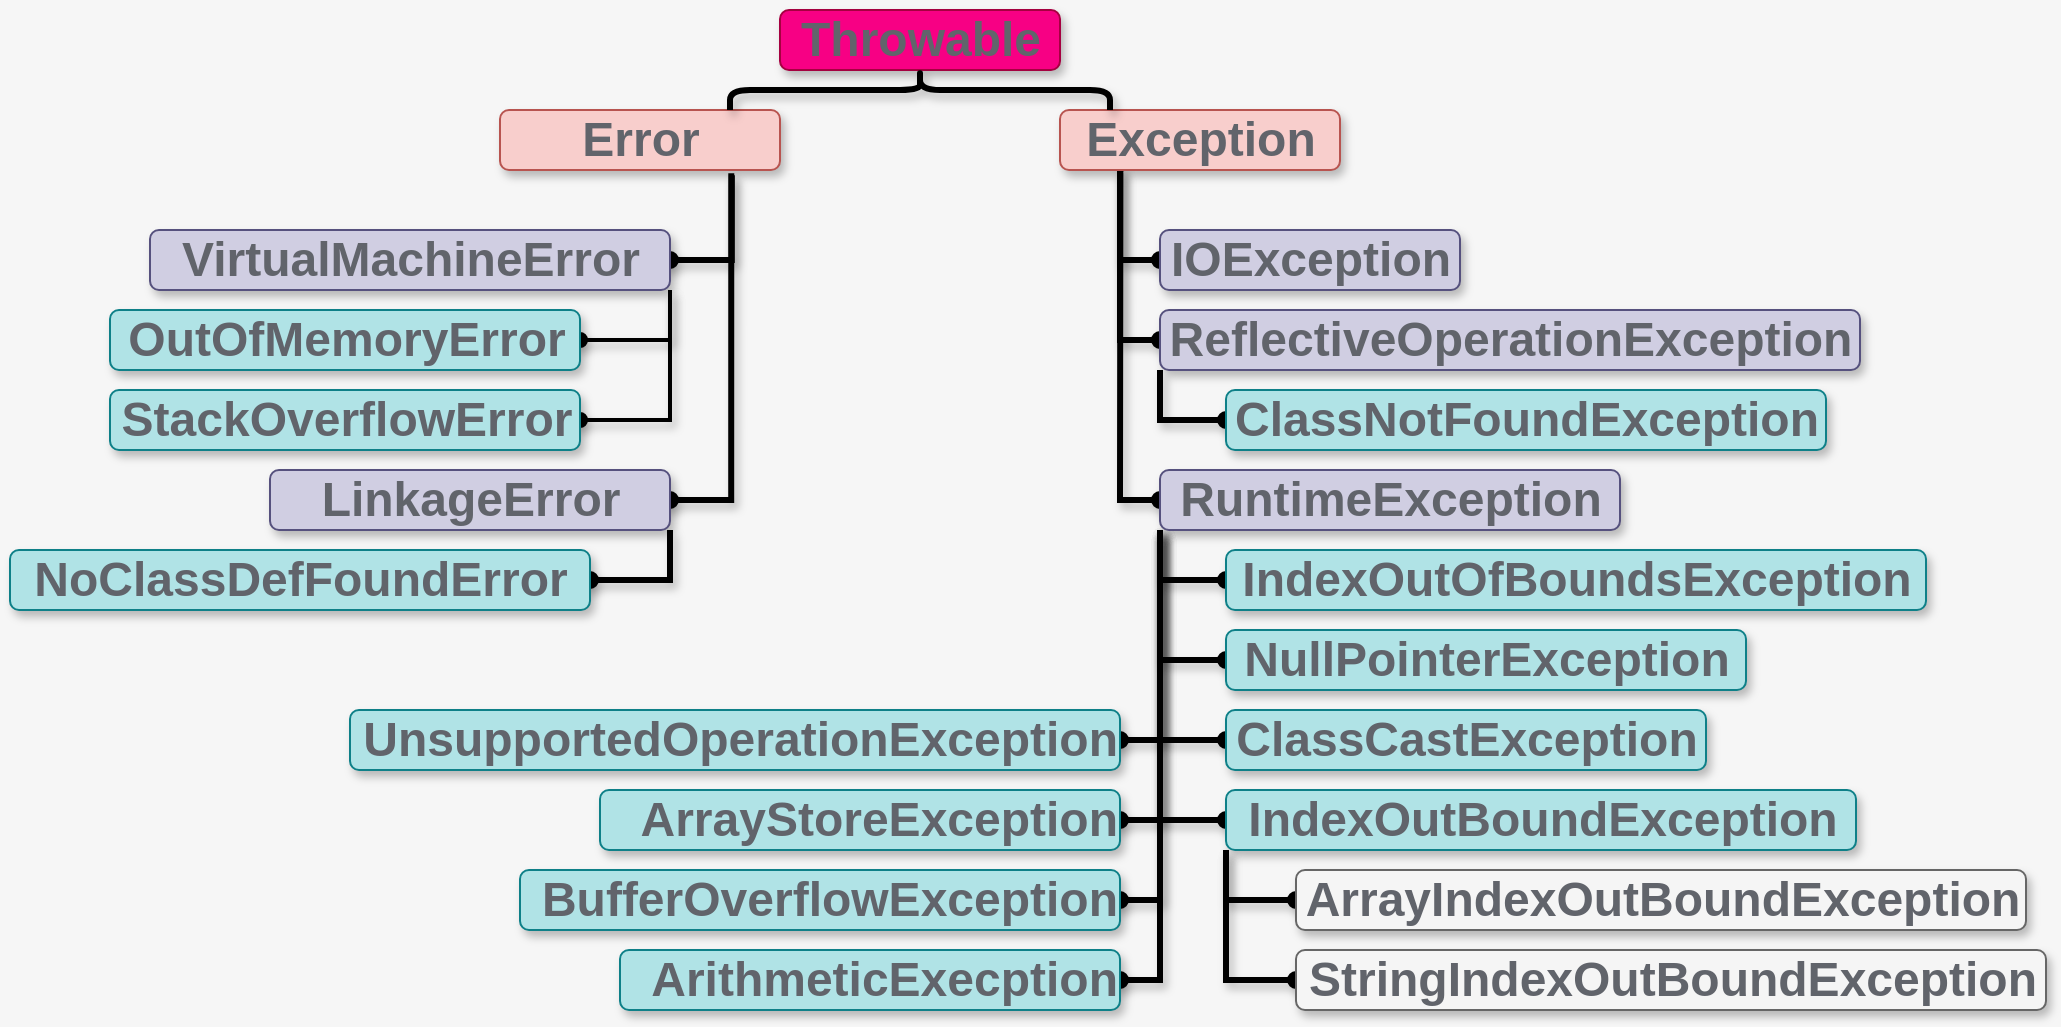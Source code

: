 <mxfile version="13.5.7" type="device"><diagram id="iLVw1tVGSH37ObYfd4QI" name="第 1 页"><mxGraphModel dx="1024" dy="592" grid="1" gridSize="10" guides="1" tooltips="1" connect="1" arrows="1" fold="1" page="1" pageScale="1" pageWidth="827" pageHeight="1169" background="#F6F6F6" math="0" shadow="0"><root><mxCell id="0"/><mxCell id="1" parent="0"/><mxCell id="n2mXlaIhoCmGz_aQuad3-3" value="Throwable" style="text;strokeColor=#A50040;html=1;fontSize=24;fontStyle=1;verticalAlign=middle;align=center;rounded=1;shadow=1;sketch=0;glass=0;fontColor=#61646B;fillColor=#F70084;" parent="1" vertex="1"><mxGeometry x="415" y="40" width="140" height="30" as="geometry"/></mxCell><mxCell id="RMXyEFh6VIswo6iJ5Q8p-22" style="edgeStyle=orthogonalEdgeStyle;rounded=0;sketch=0;orthogonalLoop=1;jettySize=auto;html=1;exitX=0.826;exitY=1.053;exitDx=0;exitDy=0;entryX=1;entryY=0.5;entryDx=0;entryDy=0;shadow=1;endArrow=oval;endFill=1;strokeWidth=3;fontColor=#61646B;exitPerimeter=0;" parent="1" source="n2mXlaIhoCmGz_aQuad3-5" target="n2mXlaIhoCmGz_aQuad3-22" edge="1"><mxGeometry relative="1" as="geometry"/></mxCell><mxCell id="RMXyEFh6VIswo6iJ5Q8p-23" style="edgeStyle=orthogonalEdgeStyle;rounded=0;sketch=0;orthogonalLoop=1;jettySize=auto;html=1;exitX=0.828;exitY=1.089;exitDx=0;exitDy=0;entryX=1;entryY=0.5;entryDx=0;entryDy=0;shadow=1;endArrow=oval;endFill=1;strokeWidth=3;fontColor=#61646B;exitPerimeter=0;" parent="1" source="n2mXlaIhoCmGz_aQuad3-5" target="n2mXlaIhoCmGz_aQuad3-15" edge="1"><mxGeometry relative="1" as="geometry"/></mxCell><mxCell id="n2mXlaIhoCmGz_aQuad3-5" value="Error" style="text;strokeColor=#b85450;fillColor=#f8cecc;html=1;fontSize=24;fontStyle=1;verticalAlign=middle;align=center;rounded=1;shadow=1;glass=0;sketch=0;fontColor=#61646B;" parent="1" vertex="1"><mxGeometry x="275" y="90" width="140" height="30" as="geometry"/></mxCell><mxCell id="RMXyEFh6VIswo6iJ5Q8p-28" style="edgeStyle=orthogonalEdgeStyle;rounded=0;sketch=0;orthogonalLoop=1;jettySize=auto;html=1;exitX=0.222;exitY=0.994;exitDx=0;exitDy=0;entryX=0;entryY=0.5;entryDx=0;entryDy=0;shadow=1;endArrow=oval;endFill=1;strokeWidth=3;fontColor=#61646B;exitPerimeter=0;" parent="1" source="n2mXlaIhoCmGz_aQuad3-7" target="n2mXlaIhoCmGz_aQuad3-30" edge="1"><mxGeometry relative="1" as="geometry"><Array as="points"><mxPoint x="585" y="120"/><mxPoint x="585" y="165"/></Array></mxGeometry></mxCell><mxCell id="RMXyEFh6VIswo6iJ5Q8p-29" style="edgeStyle=orthogonalEdgeStyle;rounded=0;sketch=0;orthogonalLoop=1;jettySize=auto;html=1;entryX=0;entryY=0.5;entryDx=0;entryDy=0;shadow=1;endArrow=oval;endFill=1;strokeWidth=3;fontColor=#61646B;" parent="1" source="n2mXlaIhoCmGz_aQuad3-7" target="n2mXlaIhoCmGz_aQuad3-33" edge="1"><mxGeometry relative="1" as="geometry"><Array as="points"><mxPoint x="585" y="205"/></Array></mxGeometry></mxCell><mxCell id="RMXyEFh6VIswo6iJ5Q8p-30" style="edgeStyle=orthogonalEdgeStyle;rounded=0;sketch=0;orthogonalLoop=1;jettySize=auto;html=1;exitX=0.216;exitY=1.039;exitDx=0;exitDy=0;entryX=0;entryY=0.5;entryDx=0;entryDy=0;shadow=1;endArrow=oval;endFill=1;strokeWidth=3;fontColor=#61646B;exitPerimeter=0;" parent="1" source="n2mXlaIhoCmGz_aQuad3-7" target="n2mXlaIhoCmGz_aQuad3-9" edge="1"><mxGeometry relative="1" as="geometry"><Array as="points"><mxPoint x="585" y="120"/><mxPoint x="585" y="285"/></Array></mxGeometry></mxCell><mxCell id="n2mXlaIhoCmGz_aQuad3-7" value="Exception" style="text;strokeColor=#b85450;fillColor=#f8cecc;html=1;fontSize=24;fontStyle=1;verticalAlign=middle;align=center;rounded=1;shadow=1;glass=0;sketch=0;fontColor=#61646B;" parent="1" vertex="1"><mxGeometry x="555" y="90" width="140" height="30" as="geometry"/></mxCell><mxCell id="RMXyEFh6VIswo6iJ5Q8p-38" style="edgeStyle=orthogonalEdgeStyle;rounded=0;sketch=0;orthogonalLoop=1;jettySize=auto;html=1;exitX=0;exitY=1;exitDx=0;exitDy=0;entryX=0;entryY=0.5;entryDx=0;entryDy=0;shadow=1;endArrow=oval;endFill=1;strokeWidth=3;fontColor=#61646B;" parent="1" source="n2mXlaIhoCmGz_aQuad3-9" target="n2mXlaIhoCmGz_aQuad3-11" edge="1"><mxGeometry relative="1" as="geometry"/></mxCell><mxCell id="RMXyEFh6VIswo6iJ5Q8p-39" style="edgeStyle=orthogonalEdgeStyle;rounded=0;sketch=0;orthogonalLoop=1;jettySize=auto;html=1;exitX=0;exitY=1;exitDx=0;exitDy=0;entryX=0;entryY=0.5;entryDx=0;entryDy=0;shadow=1;endArrow=oval;endFill=1;strokeWidth=3;fontColor=#61646B;" parent="1" source="n2mXlaIhoCmGz_aQuad3-9" target="n2mXlaIhoCmGz_aQuad3-13" edge="1"><mxGeometry relative="1" as="geometry"/></mxCell><mxCell id="RMXyEFh6VIswo6iJ5Q8p-40" style="edgeStyle=orthogonalEdgeStyle;rounded=0;sketch=0;orthogonalLoop=1;jettySize=auto;html=1;exitX=0;exitY=1;exitDx=0;exitDy=0;entryX=0;entryY=0.5;entryDx=0;entryDy=0;shadow=1;endArrow=oval;endFill=1;strokeWidth=3;fontColor=#61646B;" parent="1" source="n2mXlaIhoCmGz_aQuad3-9" target="n2mXlaIhoCmGz_aQuad3-26" edge="1"><mxGeometry relative="1" as="geometry"/></mxCell><mxCell id="RMXyEFh6VIswo6iJ5Q8p-41" style="edgeStyle=orthogonalEdgeStyle;rounded=0;sketch=0;orthogonalLoop=1;jettySize=auto;html=1;exitX=0;exitY=1;exitDx=0;exitDy=0;entryX=0;entryY=0.5;entryDx=0;entryDy=0;shadow=1;endArrow=oval;endFill=1;strokeWidth=3;fontColor=#61646B;" parent="1" source="n2mXlaIhoCmGz_aQuad3-9" target="n2mXlaIhoCmGz_aQuad3-25" edge="1"><mxGeometry relative="1" as="geometry"/></mxCell><mxCell id="RMXyEFh6VIswo6iJ5Q8p-44" style="edgeStyle=orthogonalEdgeStyle;rounded=0;sketch=0;orthogonalLoop=1;jettySize=auto;html=1;exitX=0;exitY=1;exitDx=0;exitDy=0;entryX=0;entryY=0.5;entryDx=0;entryDy=0;shadow=1;endArrow=oval;endFill=1;strokeWidth=3;fontColor=#61646B;" parent="1" source="n2mXlaIhoCmGz_aQuad3-9" target="n2mXlaIhoCmGz_aQuad3-27" edge="1"><mxGeometry relative="1" as="geometry"/></mxCell><mxCell id="RMXyEFh6VIswo6iJ5Q8p-45" style="edgeStyle=orthogonalEdgeStyle;rounded=0;sketch=0;orthogonalLoop=1;jettySize=auto;html=1;exitX=0;exitY=1;exitDx=0;exitDy=0;entryX=0;entryY=0.5;entryDx=0;entryDy=0;shadow=1;endArrow=oval;endFill=1;strokeWidth=3;fontColor=#61646B;" parent="1" source="n2mXlaIhoCmGz_aQuad3-9" target="n2mXlaIhoCmGz_aQuad3-29" edge="1"><mxGeometry relative="1" as="geometry"/></mxCell><mxCell id="RMXyEFh6VIswo6iJ5Q8p-46" style="edgeStyle=orthogonalEdgeStyle;rounded=0;sketch=0;orthogonalLoop=1;jettySize=auto;html=1;exitX=0;exitY=1;exitDx=0;exitDy=0;entryX=0;entryY=0.5;entryDx=0;entryDy=0;shadow=1;endArrow=oval;endFill=1;strokeWidth=3;fontColor=#61646B;" parent="1" source="n2mXlaIhoCmGz_aQuad3-9" target="n2mXlaIhoCmGz_aQuad3-28" edge="1"><mxGeometry relative="1" as="geometry"/></mxCell><mxCell id="RigZWGzzpMEzAmDAiF36-3" style="edgeStyle=orthogonalEdgeStyle;rounded=0;orthogonalLoop=1;jettySize=auto;html=1;exitX=0;exitY=1;exitDx=0;exitDy=0;entryX=0;entryY=0.5;entryDx=0;entryDy=0;shadow=1;fontColor=#61646B;strokeWidth=3;endFill=1;endArrow=oval;sketch=0;" edge="1" parent="1" source="n2mXlaIhoCmGz_aQuad3-9" target="RigZWGzzpMEzAmDAiF36-2"><mxGeometry relative="1" as="geometry"/></mxCell><mxCell id="n2mXlaIhoCmGz_aQuad3-9" value="RuntimeException" style="text;fillColor=#d0cee2;html=1;fontSize=24;fontStyle=1;verticalAlign=middle;align=center;rounded=1;shadow=1;glass=0;sketch=0;strokeColor=#56517e;fontColor=#61646B;" parent="1" vertex="1"><mxGeometry x="605" y="270" width="230" height="30" as="geometry"/></mxCell><mxCell id="n2mXlaIhoCmGz_aQuad3-11" value="IndexOutOfBoundsException" style="text;strokeColor=#0e8088;fillColor=#b0e3e6;html=1;fontSize=24;fontStyle=1;verticalAlign=middle;align=center;rounded=1;shadow=1;glass=0;sketch=0;fontColor=#61646B;" parent="1" vertex="1"><mxGeometry x="638" y="310" width="350" height="30" as="geometry"/></mxCell><mxCell id="n2mXlaIhoCmGz_aQuad3-13" value="NullPointerException" style="text;strokeColor=#0e8088;fillColor=#b0e3e6;html=1;fontSize=24;fontStyle=1;verticalAlign=middle;align=center;rounded=1;shadow=1;glass=0;sketch=0;fontColor=#61646B;" parent="1" vertex="1"><mxGeometry x="638" y="350" width="260" height="30" as="geometry"/></mxCell><mxCell id="RMXyEFh6VIswo6iJ5Q8p-19" style="edgeStyle=orthogonalEdgeStyle;rounded=0;orthogonalLoop=1;jettySize=auto;html=1;exitX=1;exitY=1;exitDx=0;exitDy=0;entryX=1;entryY=0.5;entryDx=0;entryDy=0;endArrow=oval;endFill=1;shadow=1;strokeWidth=2;sketch=0;fontColor=#61646B;" parent="1" source="n2mXlaIhoCmGz_aQuad3-15" target="n2mXlaIhoCmGz_aQuad3-17" edge="1"><mxGeometry relative="1" as="geometry"/></mxCell><mxCell id="RMXyEFh6VIswo6iJ5Q8p-20" style="edgeStyle=orthogonalEdgeStyle;rounded=0;orthogonalLoop=1;jettySize=auto;html=1;exitX=1;exitY=1;exitDx=0;exitDy=0;entryX=1;entryY=0.5;entryDx=0;entryDy=0;endArrow=oval;endFill=1;shadow=1;strokeWidth=2;sketch=0;fontColor=#61646B;" parent="1" source="n2mXlaIhoCmGz_aQuad3-15" target="n2mXlaIhoCmGz_aQuad3-20" edge="1"><mxGeometry relative="1" as="geometry"/></mxCell><mxCell id="n2mXlaIhoCmGz_aQuad3-15" value="VirtualMachineError" style="text;fillColor=#d0cee2;html=1;fontSize=24;fontStyle=1;verticalAlign=middle;align=center;rounded=1;shadow=1;glass=0;sketch=0;strokeColor=#56517e;fontColor=#61646B;" parent="1" vertex="1"><mxGeometry x="100" y="150" width="260" height="30" as="geometry"/></mxCell><mxCell id="n2mXlaIhoCmGz_aQuad3-17" value="OutOfMemoryError" style="text;strokeColor=#0e8088;fillColor=#b0e3e6;html=1;fontSize=24;fontStyle=1;verticalAlign=middle;align=center;rounded=1;shadow=1;glass=0;sketch=0;fontColor=#61646B;" parent="1" vertex="1"><mxGeometry x="80" y="190" width="235" height="30" as="geometry"/></mxCell><mxCell id="n2mXlaIhoCmGz_aQuad3-20" value="StackOverflowError" style="text;strokeColor=#0e8088;fillColor=#b0e3e6;html=1;fontSize=24;fontStyle=1;verticalAlign=middle;align=center;rounded=1;shadow=1;glass=0;sketch=0;fontColor=#61646B;" parent="1" vertex="1"><mxGeometry x="80" y="230" width="235" height="30" as="geometry"/></mxCell><mxCell id="RMXyEFh6VIswo6iJ5Q8p-24" style="edgeStyle=orthogonalEdgeStyle;rounded=0;sketch=0;orthogonalLoop=1;jettySize=auto;html=1;exitX=1;exitY=1;exitDx=0;exitDy=0;entryX=1;entryY=0.5;entryDx=0;entryDy=0;shadow=1;endArrow=oval;endFill=1;strokeWidth=3;fontColor=#61646B;" parent="1" source="n2mXlaIhoCmGz_aQuad3-22" target="n2mXlaIhoCmGz_aQuad3-24" edge="1"><mxGeometry relative="1" as="geometry"/></mxCell><mxCell id="n2mXlaIhoCmGz_aQuad3-22" value="LinkageError" style="text;fillColor=#d0cee2;html=1;fontSize=24;fontStyle=1;verticalAlign=middle;align=center;rounded=1;shadow=1;glass=0;sketch=0;strokeColor=#56517e;fontColor=#61646B;" parent="1" vertex="1"><mxGeometry x="160" y="270" width="200" height="30" as="geometry"/></mxCell><mxCell id="n2mXlaIhoCmGz_aQuad3-24" value="NoClassDefFoundError" style="text;strokeColor=#0e8088;fillColor=#b0e3e6;html=1;fontSize=24;fontStyle=1;verticalAlign=middle;align=center;rounded=1;shadow=1;glass=0;sketch=0;fontColor=#61646B;" parent="1" vertex="1"><mxGeometry x="30" y="310" width="290" height="30" as="geometry"/></mxCell><mxCell id="RMXyEFh6VIswo6iJ5Q8p-49" style="edgeStyle=orthogonalEdgeStyle;rounded=0;sketch=0;orthogonalLoop=1;jettySize=auto;html=1;exitX=0;exitY=1;exitDx=0;exitDy=0;entryX=0;entryY=0.5;entryDx=0;entryDy=0;shadow=1;endArrow=oval;endFill=1;strokeWidth=3;fontColor=#61646B;" parent="1" source="n2mXlaIhoCmGz_aQuad3-25" target="RMXyEFh6VIswo6iJ5Q8p-3" edge="1"><mxGeometry relative="1" as="geometry"/></mxCell><mxCell id="RMXyEFh6VIswo6iJ5Q8p-53" style="edgeStyle=orthogonalEdgeStyle;rounded=0;sketch=0;orthogonalLoop=1;jettySize=auto;html=1;exitX=0;exitY=1;exitDx=0;exitDy=0;entryX=0;entryY=0.5;entryDx=0;entryDy=0;shadow=1;endArrow=oval;endFill=1;strokeWidth=3;fontColor=#61646B;" parent="1" source="n2mXlaIhoCmGz_aQuad3-25" target="RMXyEFh6VIswo6iJ5Q8p-4" edge="1"><mxGeometry relative="1" as="geometry"/></mxCell><mxCell id="n2mXlaIhoCmGz_aQuad3-25" value="IndexOutBoundException" style="text;strokeColor=#0e8088;fillColor=#b0e3e6;html=1;fontSize=24;fontStyle=1;verticalAlign=middle;align=center;rounded=1;shadow=1;glass=0;sketch=0;fontColor=#61646B;" parent="1" vertex="1"><mxGeometry x="638" y="430" width="315" height="30" as="geometry"/></mxCell><mxCell id="n2mXlaIhoCmGz_aQuad3-26" value="ClassCastException" style="text;strokeColor=#0e8088;fillColor=#b0e3e6;html=1;fontSize=24;fontStyle=1;verticalAlign=middle;align=center;rounded=1;shadow=1;glass=0;sketch=0;fontColor=#61646B;" parent="1" vertex="1"><mxGeometry x="638" y="390" width="240" height="30" as="geometry"/></mxCell><mxCell id="n2mXlaIhoCmGz_aQuad3-27" value="ArrayStoreException" style="text;strokeColor=#0e8088;fillColor=#b0e3e6;html=1;fontSize=24;fontStyle=1;verticalAlign=middle;align=right;rounded=1;shadow=1;glass=0;sketch=0;direction=west;fontColor=#61646B;" parent="1" vertex="1"><mxGeometry x="325" y="430" width="260" height="30" as="geometry"/></mxCell><mxCell id="n2mXlaIhoCmGz_aQuad3-28" value="ArithmeticExecption" style="text;strokeColor=#0e8088;fillColor=#b0e3e6;html=1;fontSize=24;fontStyle=1;verticalAlign=middle;align=right;rounded=1;shadow=1;glass=0;sketch=0;direction=west;fontColor=#61646B;" parent="1" vertex="1"><mxGeometry x="335" y="510" width="250" height="30" as="geometry"/></mxCell><mxCell id="n2mXlaIhoCmGz_aQuad3-29" value="BufferOverflowException" style="text;strokeColor=#0e8088;fillColor=#b0e3e6;html=1;fontSize=24;fontStyle=1;verticalAlign=middle;align=right;rounded=1;shadow=1;glass=0;sketch=0;direction=west;fontColor=#61646B;" parent="1" vertex="1"><mxGeometry x="285" y="470" width="300" height="30" as="geometry"/></mxCell><mxCell id="n2mXlaIhoCmGz_aQuad3-30" value="IOException" style="text;fillColor=#d0cee2;html=1;fontSize=24;fontStyle=1;verticalAlign=middle;align=center;rounded=1;shadow=1;glass=0;sketch=0;strokeColor=#56517e;fontColor=#61646B;" parent="1" vertex="1"><mxGeometry x="605" y="150" width="150" height="30" as="geometry"/></mxCell><mxCell id="RMXyEFh6VIswo6iJ5Q8p-58" style="edgeStyle=orthogonalEdgeStyle;rounded=0;sketch=0;orthogonalLoop=1;jettySize=auto;html=1;exitX=0;exitY=1;exitDx=0;exitDy=0;entryX=0;entryY=0.5;entryDx=0;entryDy=0;shadow=1;endArrow=oval;endFill=1;strokeWidth=3;fontColor=#61646B;" parent="1" source="n2mXlaIhoCmGz_aQuad3-33" target="RMXyEFh6VIswo6iJ5Q8p-57" edge="1"><mxGeometry relative="1" as="geometry"/></mxCell><mxCell id="n2mXlaIhoCmGz_aQuad3-33" value="ReflectiveOperationException" style="text;fillColor=#d0cee2;html=1;fontSize=24;fontStyle=1;verticalAlign=middle;align=center;rounded=1;shadow=1;glass=0;sketch=0;strokeColor=#56517e;fontColor=#61646B;" parent="1" vertex="1"><mxGeometry x="605" y="190" width="350" height="30" as="geometry"/></mxCell><mxCell id="RMXyEFh6VIswo6iJ5Q8p-3" value="ArrayIndexOutBoundException" style="text;strokeColor=#666666;fillColor=#f5f5f5;html=1;fontSize=24;fontStyle=1;verticalAlign=middle;align=center;rounded=1;shadow=1;glass=0;sketch=0;fontColor=#61646B;" parent="1" vertex="1"><mxGeometry x="673" y="470" width="365" height="30" as="geometry"/></mxCell><mxCell id="RMXyEFh6VIswo6iJ5Q8p-4" value="StringIndexOutBoundException" style="text;strokeColor=#666666;fillColor=#f5f5f5;html=1;fontSize=24;fontStyle=1;verticalAlign=middle;align=center;rounded=1;shadow=1;glass=0;sketch=0;fontColor=#61646B;" parent="1" vertex="1"><mxGeometry x="673" y="510" width="375" height="30" as="geometry"/></mxCell><mxCell id="RMXyEFh6VIswo6iJ5Q8p-6" value="" style="shape=curlyBracket;whiteSpace=wrap;html=1;rounded=1;shadow=1;glass=0;sketch=0;fillColor=#42B983;fontColor=#FFFFFF;direction=south;strokeWidth=3;" parent="1" vertex="1"><mxGeometry x="390" y="70" width="190" height="20" as="geometry"/></mxCell><mxCell id="RMXyEFh6VIswo6iJ5Q8p-57" value="ClassNotFoundException" style="text;strokeColor=#0e8088;fillColor=#b0e3e6;html=1;fontSize=24;fontStyle=1;verticalAlign=middle;align=center;rounded=1;shadow=1;glass=0;sketch=0;fontColor=#61646B;" parent="1" vertex="1"><mxGeometry x="638" y="230" width="300" height="30" as="geometry"/></mxCell><mxCell id="RigZWGzzpMEzAmDAiF36-2" value="UnsupportedOperationException" style="text;strokeColor=#0e8088;fillColor=#b0e3e6;html=1;fontSize=24;fontStyle=1;verticalAlign=middle;align=right;rounded=1;shadow=1;glass=0;sketch=0;direction=west;fontColor=#61646B;" vertex="1" parent="1"><mxGeometry x="200" y="390" width="385" height="30" as="geometry"/></mxCell></root></mxGraphModel></diagram></mxfile>